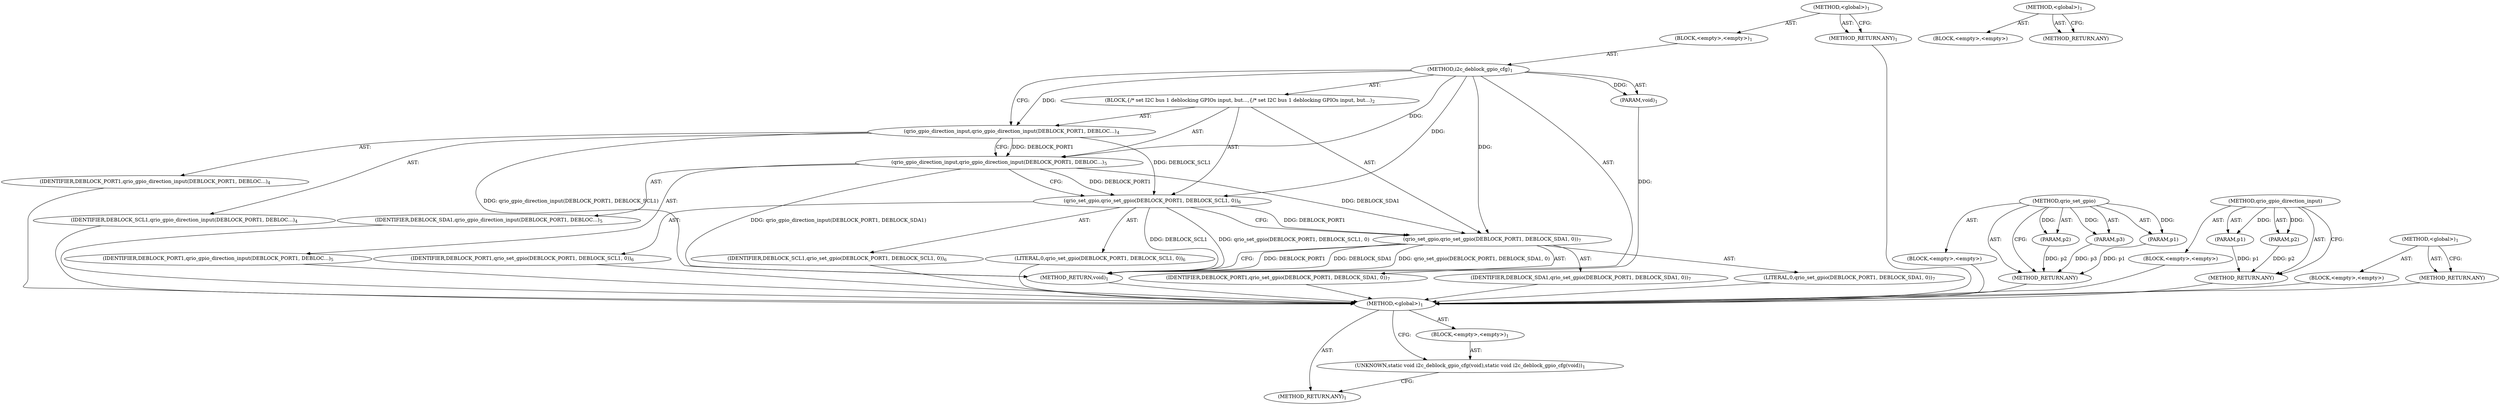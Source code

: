 digraph "&lt;global&gt;" {
vulnerable_6 [label=<(METHOD,&lt;global&gt;)<SUB>1</SUB>>];
vulnerable_7 [label=<(BLOCK,&lt;empty&gt;,&lt;empty&gt;)<SUB>1</SUB>>];
vulnerable_8 [label=<(METHOD,i2c_deblock_gpio_cfg)<SUB>1</SUB>>];
vulnerable_9 [label=<(PARAM,void)<SUB>1</SUB>>];
vulnerable_10 [label=<(BLOCK,{
	/* set I2C bus 1 deblocking GPIOs input, but...,{
	/* set I2C bus 1 deblocking GPIOs input, but...)<SUB>2</SUB>>];
vulnerable_11 [label=<(qrio_gpio_direction_input,qrio_gpio_direction_input(DEBLOCK_PORT1, DEBLOC...)<SUB>4</SUB>>];
vulnerable_12 [label=<(IDENTIFIER,DEBLOCK_PORT1,qrio_gpio_direction_input(DEBLOCK_PORT1, DEBLOC...)<SUB>4</SUB>>];
vulnerable_13 [label=<(IDENTIFIER,DEBLOCK_SCL1,qrio_gpio_direction_input(DEBLOCK_PORT1, DEBLOC...)<SUB>4</SUB>>];
vulnerable_14 [label=<(qrio_gpio_direction_input,qrio_gpio_direction_input(DEBLOCK_PORT1, DEBLOC...)<SUB>5</SUB>>];
vulnerable_15 [label=<(IDENTIFIER,DEBLOCK_PORT1,qrio_gpio_direction_input(DEBLOCK_PORT1, DEBLOC...)<SUB>5</SUB>>];
vulnerable_16 [label=<(IDENTIFIER,DEBLOCK_SDA1,qrio_gpio_direction_input(DEBLOCK_PORT1, DEBLOC...)<SUB>5</SUB>>];
vulnerable_17 [label=<(qrio_set_gpio,qrio_set_gpio(DEBLOCK_PORT1, DEBLOCK_SCL1, 0))<SUB>6</SUB>>];
vulnerable_18 [label=<(IDENTIFIER,DEBLOCK_PORT1,qrio_set_gpio(DEBLOCK_PORT1, DEBLOCK_SCL1, 0))<SUB>6</SUB>>];
vulnerable_19 [label=<(IDENTIFIER,DEBLOCK_SCL1,qrio_set_gpio(DEBLOCK_PORT1, DEBLOCK_SCL1, 0))<SUB>6</SUB>>];
vulnerable_20 [label=<(LITERAL,0,qrio_set_gpio(DEBLOCK_PORT1, DEBLOCK_SCL1, 0))<SUB>6</SUB>>];
vulnerable_21 [label=<(qrio_set_gpio,qrio_set_gpio(DEBLOCK_PORT1, DEBLOCK_SDA1, 0))<SUB>7</SUB>>];
vulnerable_22 [label=<(IDENTIFIER,DEBLOCK_PORT1,qrio_set_gpio(DEBLOCK_PORT1, DEBLOCK_SDA1, 0))<SUB>7</SUB>>];
vulnerable_23 [label=<(IDENTIFIER,DEBLOCK_SDA1,qrio_set_gpio(DEBLOCK_PORT1, DEBLOCK_SDA1, 0))<SUB>7</SUB>>];
vulnerable_24 [label=<(LITERAL,0,qrio_set_gpio(DEBLOCK_PORT1, DEBLOCK_SDA1, 0))<SUB>7</SUB>>];
vulnerable_25 [label=<(METHOD_RETURN,void)<SUB>1</SUB>>];
vulnerable_27 [label=<(METHOD_RETURN,ANY)<SUB>1</SUB>>];
vulnerable_47 [label=<(METHOD,qrio_set_gpio)>];
vulnerable_48 [label=<(PARAM,p1)>];
vulnerable_49 [label=<(PARAM,p2)>];
vulnerable_50 [label=<(PARAM,p3)>];
vulnerable_51 [label=<(BLOCK,&lt;empty&gt;,&lt;empty&gt;)>];
vulnerable_52 [label=<(METHOD_RETURN,ANY)>];
vulnerable_42 [label=<(METHOD,qrio_gpio_direction_input)>];
vulnerable_43 [label=<(PARAM,p1)>];
vulnerable_44 [label=<(PARAM,p2)>];
vulnerable_45 [label=<(BLOCK,&lt;empty&gt;,&lt;empty&gt;)>];
vulnerable_46 [label=<(METHOD_RETURN,ANY)>];
vulnerable_36 [label=<(METHOD,&lt;global&gt;)<SUB>1</SUB>>];
vulnerable_37 [label=<(BLOCK,&lt;empty&gt;,&lt;empty&gt;)>];
vulnerable_38 [label=<(METHOD_RETURN,ANY)>];
fixed_6 [label=<(METHOD,&lt;global&gt;)<SUB>1</SUB>>];
fixed_7 [label=<(BLOCK,&lt;empty&gt;,&lt;empty&gt;)<SUB>1</SUB>>];
fixed_8 [label=<(UNKNOWN,static void i2c_deblock_gpio_cfg(void),static void i2c_deblock_gpio_cfg(void))<SUB>1</SUB>>];
fixed_9 [label=<(METHOD_RETURN,ANY)<SUB>1</SUB>>];
fixed_14 [label=<(METHOD,&lt;global&gt;)<SUB>1</SUB>>];
fixed_15 [label=<(BLOCK,&lt;empty&gt;,&lt;empty&gt;)>];
fixed_16 [label=<(METHOD_RETURN,ANY)>];
vulnerable_6 -> vulnerable_7  [key=0, label="AST: "];
vulnerable_6 -> vulnerable_27  [key=0, label="AST: "];
vulnerable_6 -> vulnerable_27  [key=1, label="CFG: "];
vulnerable_7 -> vulnerable_8  [key=0, label="AST: "];
vulnerable_8 -> vulnerable_9  [key=0, label="AST: "];
vulnerable_8 -> vulnerable_9  [key=1, label="DDG: "];
vulnerable_8 -> vulnerable_10  [key=0, label="AST: "];
vulnerable_8 -> vulnerable_25  [key=0, label="AST: "];
vulnerable_8 -> vulnerable_11  [key=0, label="CFG: "];
vulnerable_8 -> vulnerable_11  [key=1, label="DDG: "];
vulnerable_8 -> vulnerable_14  [key=0, label="DDG: "];
vulnerable_8 -> vulnerable_17  [key=0, label="DDG: "];
vulnerable_8 -> vulnerable_21  [key=0, label="DDG: "];
vulnerable_9 -> vulnerable_25  [key=0, label="DDG: "];
vulnerable_10 -> vulnerable_11  [key=0, label="AST: "];
vulnerable_10 -> vulnerable_14  [key=0, label="AST: "];
vulnerable_10 -> vulnerable_17  [key=0, label="AST: "];
vulnerable_10 -> vulnerable_21  [key=0, label="AST: "];
vulnerable_11 -> vulnerable_12  [key=0, label="AST: "];
vulnerable_11 -> vulnerable_13  [key=0, label="AST: "];
vulnerable_11 -> vulnerable_14  [key=0, label="CFG: "];
vulnerable_11 -> vulnerable_14  [key=1, label="DDG: DEBLOCK_PORT1"];
vulnerable_11 -> vulnerable_25  [key=0, label="DDG: qrio_gpio_direction_input(DEBLOCK_PORT1, DEBLOCK_SCL1)"];
vulnerable_11 -> vulnerable_17  [key=0, label="DDG: DEBLOCK_SCL1"];
vulnerable_12 -> fixed_6  [key=0];
vulnerable_13 -> fixed_6  [key=0];
vulnerable_14 -> vulnerable_15  [key=0, label="AST: "];
vulnerable_14 -> vulnerable_16  [key=0, label="AST: "];
vulnerable_14 -> vulnerable_17  [key=0, label="CFG: "];
vulnerable_14 -> vulnerable_17  [key=1, label="DDG: DEBLOCK_PORT1"];
vulnerable_14 -> vulnerable_25  [key=0, label="DDG: qrio_gpio_direction_input(DEBLOCK_PORT1, DEBLOCK_SDA1)"];
vulnerable_14 -> vulnerable_21  [key=0, label="DDG: DEBLOCK_SDA1"];
vulnerable_15 -> fixed_6  [key=0];
vulnerable_16 -> fixed_6  [key=0];
vulnerable_17 -> vulnerable_18  [key=0, label="AST: "];
vulnerable_17 -> vulnerable_19  [key=0, label="AST: "];
vulnerable_17 -> vulnerable_20  [key=0, label="AST: "];
vulnerable_17 -> vulnerable_21  [key=0, label="CFG: "];
vulnerable_17 -> vulnerable_21  [key=1, label="DDG: DEBLOCK_PORT1"];
vulnerable_17 -> vulnerable_25  [key=0, label="DDG: DEBLOCK_SCL1"];
vulnerable_17 -> vulnerable_25  [key=1, label="DDG: qrio_set_gpio(DEBLOCK_PORT1, DEBLOCK_SCL1, 0)"];
vulnerable_18 -> fixed_6  [key=0];
vulnerable_19 -> fixed_6  [key=0];
vulnerable_20 -> fixed_6  [key=0];
vulnerable_21 -> vulnerable_22  [key=0, label="AST: "];
vulnerable_21 -> vulnerable_23  [key=0, label="AST: "];
vulnerable_21 -> vulnerable_24  [key=0, label="AST: "];
vulnerable_21 -> vulnerable_25  [key=0, label="CFG: "];
vulnerable_21 -> vulnerable_25  [key=1, label="DDG: DEBLOCK_PORT1"];
vulnerable_21 -> vulnerable_25  [key=2, label="DDG: DEBLOCK_SDA1"];
vulnerable_21 -> vulnerable_25  [key=3, label="DDG: qrio_set_gpio(DEBLOCK_PORT1, DEBLOCK_SDA1, 0)"];
vulnerable_22 -> fixed_6  [key=0];
vulnerable_23 -> fixed_6  [key=0];
vulnerable_24 -> fixed_6  [key=0];
vulnerable_25 -> fixed_6  [key=0];
vulnerable_27 -> fixed_6  [key=0];
vulnerable_47 -> vulnerable_48  [key=0, label="AST: "];
vulnerable_47 -> vulnerable_48  [key=1, label="DDG: "];
vulnerable_47 -> vulnerable_51  [key=0, label="AST: "];
vulnerable_47 -> vulnerable_49  [key=0, label="AST: "];
vulnerable_47 -> vulnerable_49  [key=1, label="DDG: "];
vulnerable_47 -> vulnerable_52  [key=0, label="AST: "];
vulnerable_47 -> vulnerable_52  [key=1, label="CFG: "];
vulnerable_47 -> vulnerable_50  [key=0, label="AST: "];
vulnerable_47 -> vulnerable_50  [key=1, label="DDG: "];
vulnerable_48 -> vulnerable_52  [key=0, label="DDG: p1"];
vulnerable_49 -> vulnerable_52  [key=0, label="DDG: p2"];
vulnerable_50 -> vulnerable_52  [key=0, label="DDG: p3"];
vulnerable_51 -> fixed_6  [key=0];
vulnerable_52 -> fixed_6  [key=0];
vulnerable_42 -> vulnerable_43  [key=0, label="AST: "];
vulnerable_42 -> vulnerable_43  [key=1, label="DDG: "];
vulnerable_42 -> vulnerable_45  [key=0, label="AST: "];
vulnerable_42 -> vulnerable_44  [key=0, label="AST: "];
vulnerable_42 -> vulnerable_44  [key=1, label="DDG: "];
vulnerable_42 -> vulnerable_46  [key=0, label="AST: "];
vulnerable_42 -> vulnerable_46  [key=1, label="CFG: "];
vulnerable_43 -> vulnerable_46  [key=0, label="DDG: p1"];
vulnerable_44 -> vulnerable_46  [key=0, label="DDG: p2"];
vulnerable_45 -> fixed_6  [key=0];
vulnerable_46 -> fixed_6  [key=0];
vulnerable_36 -> vulnerable_37  [key=0, label="AST: "];
vulnerable_36 -> vulnerable_38  [key=0, label="AST: "];
vulnerable_36 -> vulnerable_38  [key=1, label="CFG: "];
vulnerable_37 -> fixed_6  [key=0];
vulnerable_38 -> fixed_6  [key=0];
fixed_6 -> fixed_7  [key=0, label="AST: "];
fixed_6 -> fixed_9  [key=0, label="AST: "];
fixed_6 -> fixed_8  [key=0, label="CFG: "];
fixed_7 -> fixed_8  [key=0, label="AST: "];
fixed_8 -> fixed_9  [key=0, label="CFG: "];
fixed_14 -> fixed_15  [key=0, label="AST: "];
fixed_14 -> fixed_16  [key=0, label="AST: "];
fixed_14 -> fixed_16  [key=1, label="CFG: "];
}
